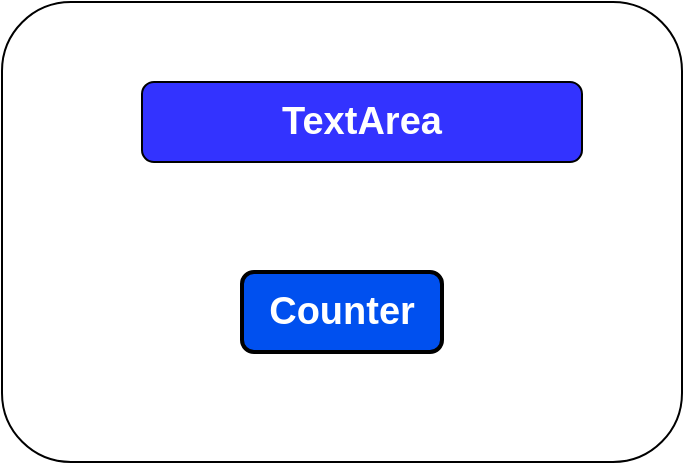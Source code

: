 <mxfile>
    <diagram id="Q5ws-C-5_EBzL0EyjnGI" name="Page-1">
        <mxGraphModel dx="484" dy="691" grid="1" gridSize="10" guides="1" tooltips="1" connect="1" arrows="1" fold="1" page="1" pageScale="1" pageWidth="850" pageHeight="1100" math="0" shadow="0">
            <root>
                <mxCell id="0"/>
                <mxCell id="1" parent="0"/>
                <mxCell id="2" value="" style="rounded=1;whiteSpace=wrap;html=1;fontColor=light-dark(#ffffff, #ededed);" vertex="1" parent="1">
                    <mxGeometry x="170" y="230" width="340" height="230" as="geometry"/>
                </mxCell>
                <mxCell id="3" value="" style="rounded=1;whiteSpace=wrap;html=1;fillColor=#3333FF;" vertex="1" parent="1">
                    <mxGeometry x="240" y="270" width="220" height="40" as="geometry"/>
                </mxCell>
                <mxCell id="11" value="TextArea" style="text;html=1;align=center;verticalAlign=middle;whiteSpace=wrap;rounded=0;fontSize=19;fontStyle=1;fontColor=#FFFFFF;" vertex="1" parent="1">
                    <mxGeometry x="310" y="275" width="80" height="30" as="geometry"/>
                </mxCell>
                <mxCell id="12" value="" style="rounded=1;whiteSpace=wrap;html=1;labelBackgroundColor=none;fillColor=#0050ef;fontColor=#ffffff;strokeColor=#000000;glass=0;strokeWidth=2;perimeterSpacing=1;" vertex="1" parent="1">
                    <mxGeometry x="290" y="365" width="100" height="40" as="geometry"/>
                </mxCell>
                <mxCell id="10" value="Counter" style="text;html=1;align=center;verticalAlign=middle;whiteSpace=wrap;rounded=0;fontColor=light-dark(#ffffff, #ededed);fontStyle=1;fontSize=19;" vertex="1" parent="1">
                    <mxGeometry x="310" y="370" width="60" height="30" as="geometry"/>
                </mxCell>
            </root>
        </mxGraphModel>
    </diagram>
</mxfile>